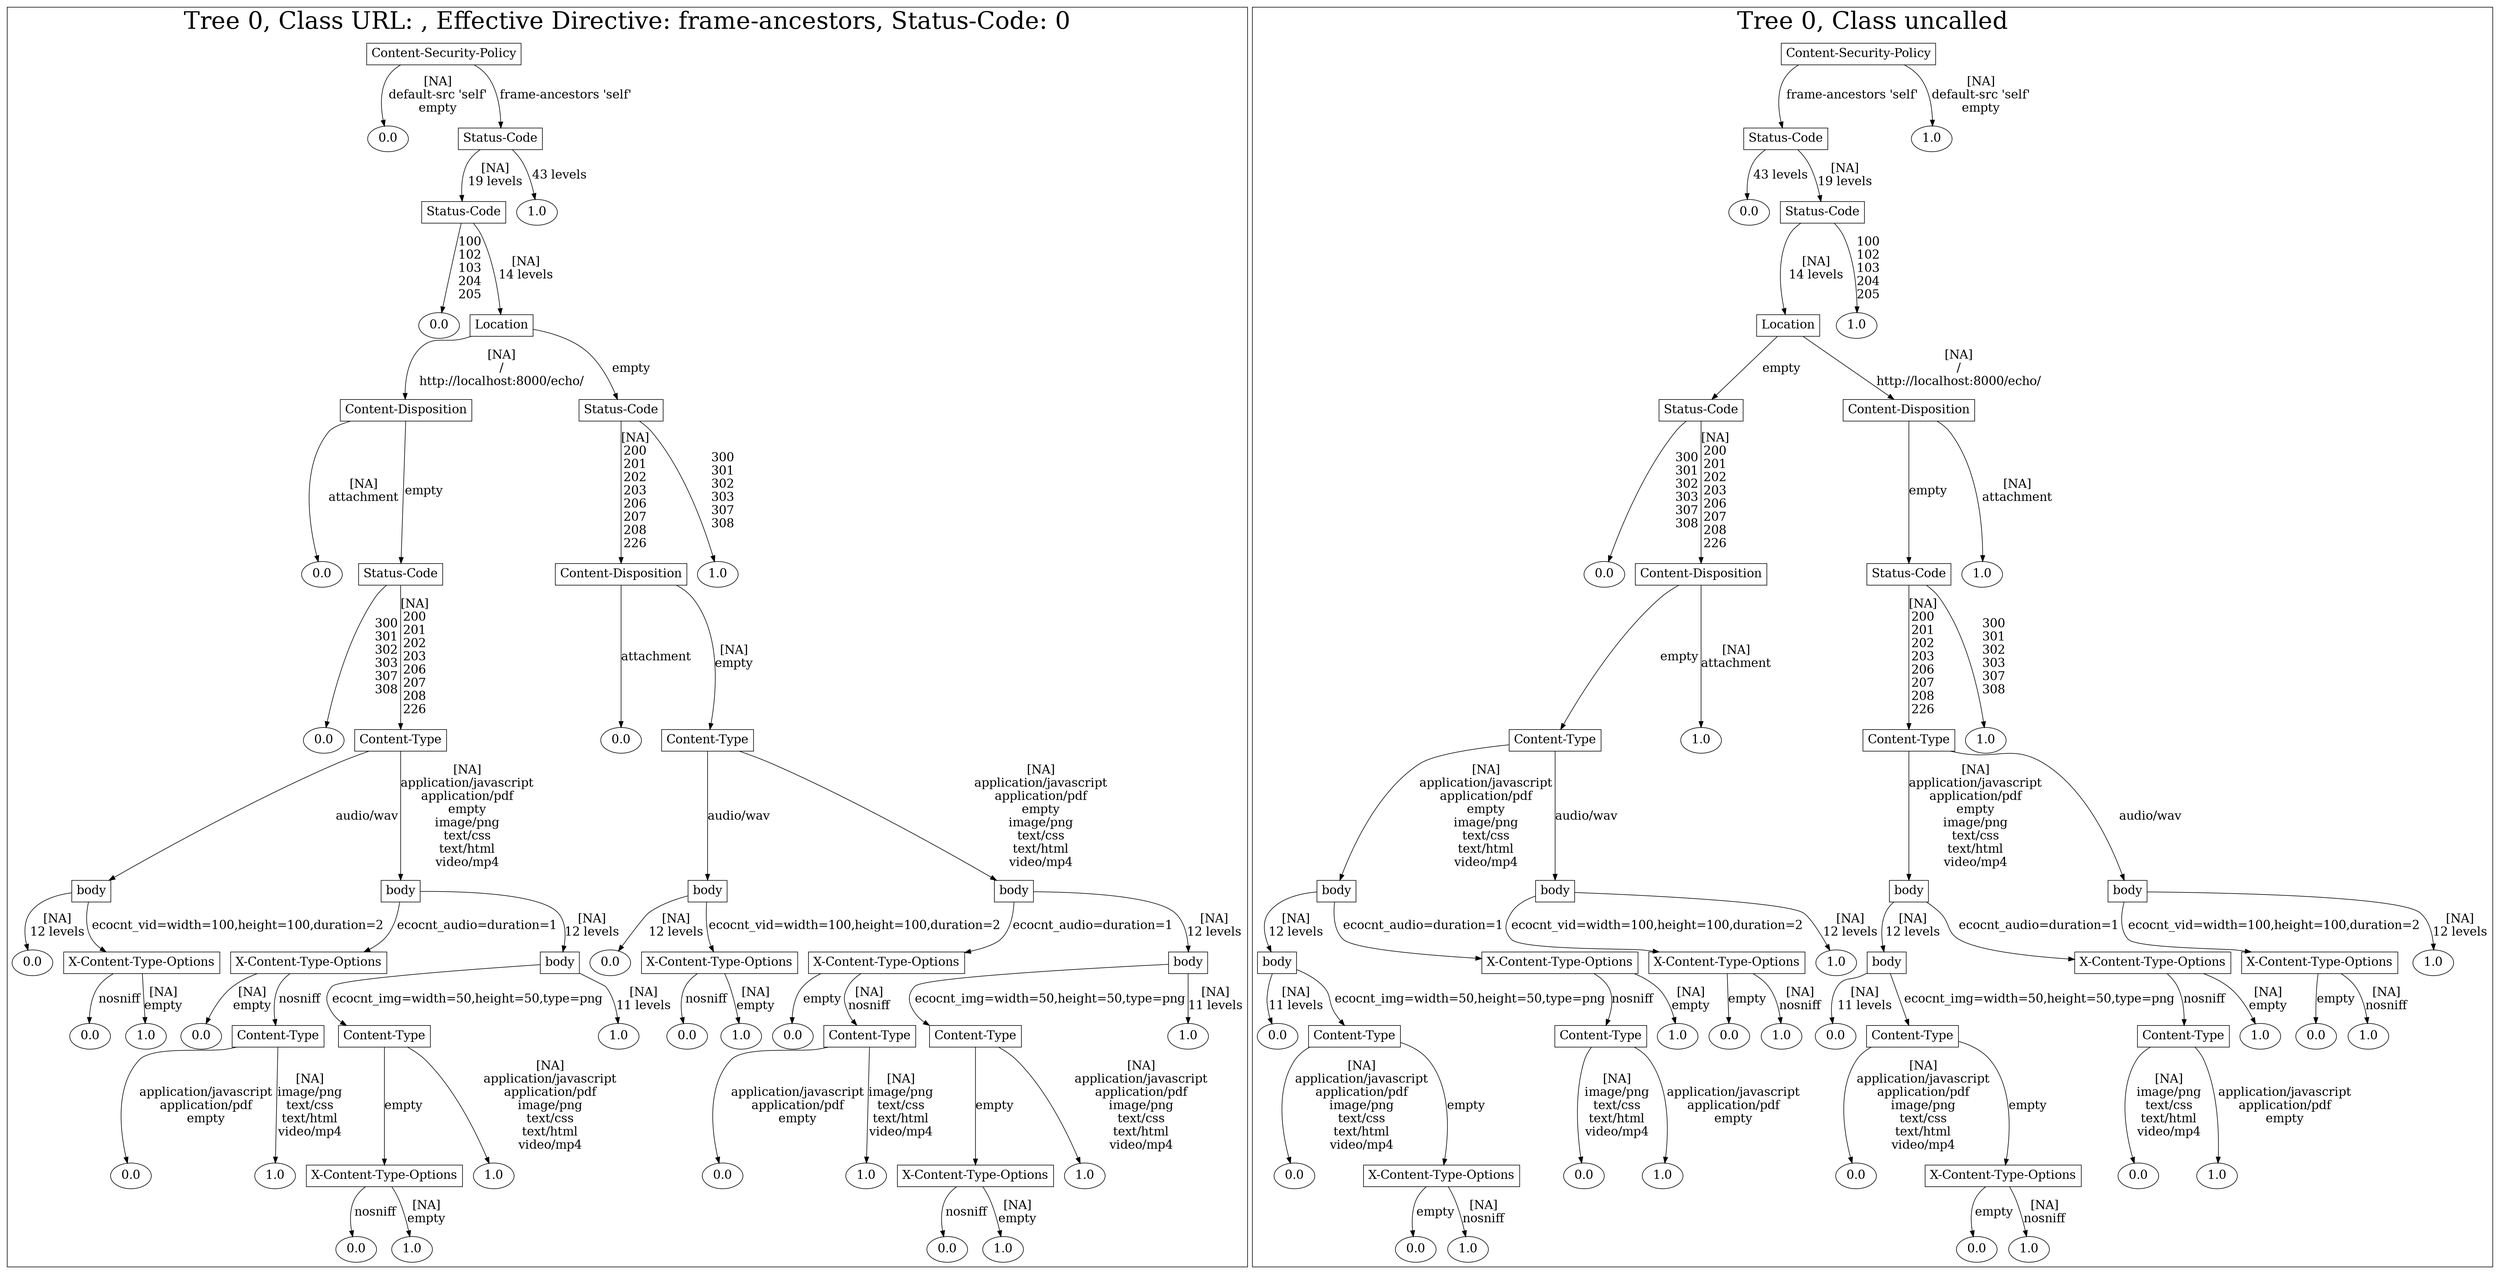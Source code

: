 /*
Generated by:
    http://https://github.com/h2oai/h2o-3/tree/master/h2o-genmodel/src/main/java/hex/genmodel/tools/PrintMojo.java
*/

/*
On a mac:

$ brew install graphviz
$ dot -Tpng file.gv -o file.png
$ open file.png
*/

digraph G {

subgraph cluster_0 {
/* Nodes */

/* Level 0 */
{
"SG_0_Node_0" [shape=box, fontsize=20, label="Content-Security-Policy"]
}

/* Level 1 */
{
"SG_0_Node_26" [fontsize=20, label="0.0"]
"SG_0_Node_1" [shape=box, fontsize=20, label="Status-Code"]
}

/* Level 2 */
{
"SG_0_Node_2" [shape=box, fontsize=20, label="Status-Code"]
"SG_0_Node_27" [fontsize=20, label="1.0"]
}

/* Level 3 */
{
"SG_0_Node_28" [fontsize=20, label="0.0"]
"SG_0_Node_3" [shape=box, fontsize=20, label="Location"]
}

/* Level 4 */
{
"SG_0_Node_4" [shape=box, fontsize=20, label="Content-Disposition"]
"SG_0_Node_5" [shape=box, fontsize=20, label="Status-Code"]
}

/* Level 5 */
{
"SG_0_Node_29" [fontsize=20, label="0.0"]
"SG_0_Node_6" [shape=box, fontsize=20, label="Status-Code"]
"SG_0_Node_7" [shape=box, fontsize=20, label="Content-Disposition"]
"SG_0_Node_30" [fontsize=20, label="1.0"]
}

/* Level 6 */
{
"SG_0_Node_31" [fontsize=20, label="0.0"]
"SG_0_Node_8" [shape=box, fontsize=20, label="Content-Type"]
"SG_0_Node_32" [fontsize=20, label="0.0"]
"SG_0_Node_9" [shape=box, fontsize=20, label="Content-Type"]
}

/* Level 7 */
{
"SG_0_Node_10" [shape=box, fontsize=20, label="body"]
"SG_0_Node_11" [shape=box, fontsize=20, label="body"]
"SG_0_Node_12" [shape=box, fontsize=20, label="body"]
"SG_0_Node_13" [shape=box, fontsize=20, label="body"]
}

/* Level 8 */
{
"SG_0_Node_33" [fontsize=20, label="0.0"]
"SG_0_Node_14" [shape=box, fontsize=20, label="X-Content-Type-Options"]
"SG_0_Node_15" [shape=box, fontsize=20, label="X-Content-Type-Options"]
"SG_0_Node_16" [shape=box, fontsize=20, label="body"]
"SG_0_Node_34" [fontsize=20, label="0.0"]
"SG_0_Node_17" [shape=box, fontsize=20, label="X-Content-Type-Options"]
"SG_0_Node_18" [shape=box, fontsize=20, label="X-Content-Type-Options"]
"SG_0_Node_19" [shape=box, fontsize=20, label="body"]
}

/* Level 9 */
{
"SG_0_Node_35" [fontsize=20, label="0.0"]
"SG_0_Node_36" [fontsize=20, label="1.0"]
"SG_0_Node_37" [fontsize=20, label="0.0"]
"SG_0_Node_20" [shape=box, fontsize=20, label="Content-Type"]
"SG_0_Node_21" [shape=box, fontsize=20, label="Content-Type"]
"SG_0_Node_38" [fontsize=20, label="1.0"]
"SG_0_Node_39" [fontsize=20, label="0.0"]
"SG_0_Node_40" [fontsize=20, label="1.0"]
"SG_0_Node_41" [fontsize=20, label="0.0"]
"SG_0_Node_22" [shape=box, fontsize=20, label="Content-Type"]
"SG_0_Node_23" [shape=box, fontsize=20, label="Content-Type"]
"SG_0_Node_42" [fontsize=20, label="1.0"]
}

/* Level 10 */
{
"SG_0_Node_43" [fontsize=20, label="0.0"]
"SG_0_Node_44" [fontsize=20, label="1.0"]
"SG_0_Node_24" [shape=box, fontsize=20, label="X-Content-Type-Options"]
"SG_0_Node_45" [fontsize=20, label="1.0"]
"SG_0_Node_46" [fontsize=20, label="0.0"]
"SG_0_Node_47" [fontsize=20, label="1.0"]
"SG_0_Node_25" [shape=box, fontsize=20, label="X-Content-Type-Options"]
"SG_0_Node_48" [fontsize=20, label="1.0"]
}

/* Level 11 */
{
"SG_0_Node_49" [fontsize=20, label="0.0"]
"SG_0_Node_50" [fontsize=20, label="1.0"]
"SG_0_Node_51" [fontsize=20, label="0.0"]
"SG_0_Node_52" [fontsize=20, label="1.0"]
}

/* Edges */
"SG_0_Node_0" -> "SG_0_Node_26" [fontsize=20, label="[NA]
default-src 'self'
empty
"]
"SG_0_Node_0" -> "SG_0_Node_1" [fontsize=20, label="frame-ancestors 'self'
"]
"SG_0_Node_1" -> "SG_0_Node_2" [fontsize=20, label="[NA]
19 levels
"]
"SG_0_Node_1" -> "SG_0_Node_27" [fontsize=20, label="43 levels
"]
"SG_0_Node_2" -> "SG_0_Node_28" [fontsize=20, label="100
102
103
204
205
"]
"SG_0_Node_2" -> "SG_0_Node_3" [fontsize=20, label="[NA]
14 levels
"]
"SG_0_Node_3" -> "SG_0_Node_4" [fontsize=20, label="[NA]
/
http://localhost:8000/echo/
"]
"SG_0_Node_3" -> "SG_0_Node_5" [fontsize=20, label="empty
"]
"SG_0_Node_5" -> "SG_0_Node_7" [fontsize=20, label="[NA]
200
201
202
203
206
207
208
226
"]
"SG_0_Node_5" -> "SG_0_Node_30" [fontsize=20, label="300
301
302
303
307
308
"]
"SG_0_Node_7" -> "SG_0_Node_32" [fontsize=20, label="attachment
"]
"SG_0_Node_7" -> "SG_0_Node_9" [fontsize=20, label="[NA]
empty
"]
"SG_0_Node_9" -> "SG_0_Node_12" [fontsize=20, label="audio/wav
"]
"SG_0_Node_9" -> "SG_0_Node_13" [fontsize=20, label="[NA]
application/javascript
application/pdf
empty
image/png
text/css
text/html
video/mp4
"]
"SG_0_Node_13" -> "SG_0_Node_18" [fontsize=20, label="ecocnt_audio=duration=1
"]
"SG_0_Node_13" -> "SG_0_Node_19" [fontsize=20, label="[NA]
12 levels
"]
"SG_0_Node_19" -> "SG_0_Node_23" [fontsize=20, label="ecocnt_img=width=50,height=50,type=png
"]
"SG_0_Node_19" -> "SG_0_Node_42" [fontsize=20, label="[NA]
11 levels
"]
"SG_0_Node_23" -> "SG_0_Node_25" [fontsize=20, label="empty
"]
"SG_0_Node_23" -> "SG_0_Node_48" [fontsize=20, label="[NA]
application/javascript
application/pdf
image/png
text/css
text/html
video/mp4
"]
"SG_0_Node_25" -> "SG_0_Node_51" [fontsize=20, label="nosniff
"]
"SG_0_Node_25" -> "SG_0_Node_52" [fontsize=20, label="[NA]
empty
"]
"SG_0_Node_18" -> "SG_0_Node_41" [fontsize=20, label="empty
"]
"SG_0_Node_18" -> "SG_0_Node_22" [fontsize=20, label="[NA]
nosniff
"]
"SG_0_Node_22" -> "SG_0_Node_46" [fontsize=20, label="application/javascript
application/pdf
empty
"]
"SG_0_Node_22" -> "SG_0_Node_47" [fontsize=20, label="[NA]
image/png
text/css
text/html
video/mp4
"]
"SG_0_Node_12" -> "SG_0_Node_34" [fontsize=20, label="[NA]
12 levels
"]
"SG_0_Node_12" -> "SG_0_Node_17" [fontsize=20, label="ecocnt_vid=width=100,height=100,duration=2
"]
"SG_0_Node_17" -> "SG_0_Node_39" [fontsize=20, label="nosniff
"]
"SG_0_Node_17" -> "SG_0_Node_40" [fontsize=20, label="[NA]
empty
"]
"SG_0_Node_4" -> "SG_0_Node_29" [fontsize=20, label="[NA]
attachment
"]
"SG_0_Node_4" -> "SG_0_Node_6" [fontsize=20, label="empty
"]
"SG_0_Node_6" -> "SG_0_Node_31" [fontsize=20, label="300
301
302
303
307
308
"]
"SG_0_Node_6" -> "SG_0_Node_8" [fontsize=20, label="[NA]
200
201
202
203
206
207
208
226
"]
"SG_0_Node_8" -> "SG_0_Node_10" [fontsize=20, label="audio/wav
"]
"SG_0_Node_8" -> "SG_0_Node_11" [fontsize=20, label="[NA]
application/javascript
application/pdf
empty
image/png
text/css
text/html
video/mp4
"]
"SG_0_Node_11" -> "SG_0_Node_15" [fontsize=20, label="ecocnt_audio=duration=1
"]
"SG_0_Node_11" -> "SG_0_Node_16" [fontsize=20, label="[NA]
12 levels
"]
"SG_0_Node_16" -> "SG_0_Node_21" [fontsize=20, label="ecocnt_img=width=50,height=50,type=png
"]
"SG_0_Node_16" -> "SG_0_Node_38" [fontsize=20, label="[NA]
11 levels
"]
"SG_0_Node_21" -> "SG_0_Node_24" [fontsize=20, label="empty
"]
"SG_0_Node_21" -> "SG_0_Node_45" [fontsize=20, label="[NA]
application/javascript
application/pdf
image/png
text/css
text/html
video/mp4
"]
"SG_0_Node_24" -> "SG_0_Node_49" [fontsize=20, label="nosniff
"]
"SG_0_Node_24" -> "SG_0_Node_50" [fontsize=20, label="[NA]
empty
"]
"SG_0_Node_15" -> "SG_0_Node_37" [fontsize=20, label="[NA]
empty
"]
"SG_0_Node_15" -> "SG_0_Node_20" [fontsize=20, label="nosniff
"]
"SG_0_Node_20" -> "SG_0_Node_43" [fontsize=20, label="application/javascript
application/pdf
empty
"]
"SG_0_Node_20" -> "SG_0_Node_44" [fontsize=20, label="[NA]
image/png
text/css
text/html
video/mp4
"]
"SG_0_Node_10" -> "SG_0_Node_33" [fontsize=20, label="[NA]
12 levels
"]
"SG_0_Node_10" -> "SG_0_Node_14" [fontsize=20, label="ecocnt_vid=width=100,height=100,duration=2
"]
"SG_0_Node_14" -> "SG_0_Node_35" [fontsize=20, label="nosniff
"]
"SG_0_Node_14" -> "SG_0_Node_36" [fontsize=20, label="[NA]
empty
"]

fontsize=40
label="Tree 0, Class URL: , Effective Directive: frame-ancestors, Status-Code: 0"
}

subgraph cluster_1 {
/* Nodes */

/* Level 0 */
{
"SG_1_Node_0" [shape=box, fontsize=20, label="Content-Security-Policy"]
}

/* Level 1 */
{
"SG_1_Node_1" [shape=box, fontsize=20, label="Status-Code"]
"SG_1_Node_26" [fontsize=20, label="1.0"]
}

/* Level 2 */
{
"SG_1_Node_27" [fontsize=20, label="0.0"]
"SG_1_Node_2" [shape=box, fontsize=20, label="Status-Code"]
}

/* Level 3 */
{
"SG_1_Node_3" [shape=box, fontsize=20, label="Location"]
"SG_1_Node_28" [fontsize=20, label="1.0"]
}

/* Level 4 */
{
"SG_1_Node_4" [shape=box, fontsize=20, label="Status-Code"]
"SG_1_Node_5" [shape=box, fontsize=20, label="Content-Disposition"]
}

/* Level 5 */
{
"SG_1_Node_29" [fontsize=20, label="0.0"]
"SG_1_Node_6" [shape=box, fontsize=20, label="Content-Disposition"]
"SG_1_Node_7" [shape=box, fontsize=20, label="Status-Code"]
"SG_1_Node_30" [fontsize=20, label="1.0"]
}

/* Level 6 */
{
"SG_1_Node_8" [shape=box, fontsize=20, label="Content-Type"]
"SG_1_Node_31" [fontsize=20, label="1.0"]
"SG_1_Node_9" [shape=box, fontsize=20, label="Content-Type"]
"SG_1_Node_32" [fontsize=20, label="1.0"]
}

/* Level 7 */
{
"SG_1_Node_10" [shape=box, fontsize=20, label="body"]
"SG_1_Node_11" [shape=box, fontsize=20, label="body"]
"SG_1_Node_12" [shape=box, fontsize=20, label="body"]
"SG_1_Node_13" [shape=box, fontsize=20, label="body"]
}

/* Level 8 */
{
"SG_1_Node_14" [shape=box, fontsize=20, label="body"]
"SG_1_Node_15" [shape=box, fontsize=20, label="X-Content-Type-Options"]
"SG_1_Node_16" [shape=box, fontsize=20, label="X-Content-Type-Options"]
"SG_1_Node_33" [fontsize=20, label="1.0"]
"SG_1_Node_17" [shape=box, fontsize=20, label="body"]
"SG_1_Node_18" [shape=box, fontsize=20, label="X-Content-Type-Options"]
"SG_1_Node_19" [shape=box, fontsize=20, label="X-Content-Type-Options"]
"SG_1_Node_34" [fontsize=20, label="1.0"]
}

/* Level 9 */
{
"SG_1_Node_35" [fontsize=20, label="0.0"]
"SG_1_Node_20" [shape=box, fontsize=20, label="Content-Type"]
"SG_1_Node_21" [shape=box, fontsize=20, label="Content-Type"]
"SG_1_Node_36" [fontsize=20, label="1.0"]
"SG_1_Node_37" [fontsize=20, label="0.0"]
"SG_1_Node_38" [fontsize=20, label="1.0"]
"SG_1_Node_39" [fontsize=20, label="0.0"]
"SG_1_Node_22" [shape=box, fontsize=20, label="Content-Type"]
"SG_1_Node_23" [shape=box, fontsize=20, label="Content-Type"]
"SG_1_Node_40" [fontsize=20, label="1.0"]
"SG_1_Node_41" [fontsize=20, label="0.0"]
"SG_1_Node_42" [fontsize=20, label="1.0"]
}

/* Level 10 */
{
"SG_1_Node_43" [fontsize=20, label="0.0"]
"SG_1_Node_24" [shape=box, fontsize=20, label="X-Content-Type-Options"]
"SG_1_Node_44" [fontsize=20, label="0.0"]
"SG_1_Node_45" [fontsize=20, label="1.0"]
"SG_1_Node_46" [fontsize=20, label="0.0"]
"SG_1_Node_25" [shape=box, fontsize=20, label="X-Content-Type-Options"]
"SG_1_Node_47" [fontsize=20, label="0.0"]
"SG_1_Node_48" [fontsize=20, label="1.0"]
}

/* Level 11 */
{
"SG_1_Node_49" [fontsize=20, label="0.0"]
"SG_1_Node_50" [fontsize=20, label="1.0"]
"SG_1_Node_51" [fontsize=20, label="0.0"]
"SG_1_Node_52" [fontsize=20, label="1.0"]
}

/* Edges */
"SG_1_Node_0" -> "SG_1_Node_1" [fontsize=20, label="frame-ancestors 'self'
"]
"SG_1_Node_0" -> "SG_1_Node_26" [fontsize=20, label="[NA]
default-src 'self'
empty
"]
"SG_1_Node_1" -> "SG_1_Node_27" [fontsize=20, label="43 levels
"]
"SG_1_Node_1" -> "SG_1_Node_2" [fontsize=20, label="[NA]
19 levels
"]
"SG_1_Node_2" -> "SG_1_Node_3" [fontsize=20, label="[NA]
14 levels
"]
"SG_1_Node_2" -> "SG_1_Node_28" [fontsize=20, label="100
102
103
204
205
"]
"SG_1_Node_3" -> "SG_1_Node_4" [fontsize=20, label="empty
"]
"SG_1_Node_3" -> "SG_1_Node_5" [fontsize=20, label="[NA]
/
http://localhost:8000/echo/
"]
"SG_1_Node_5" -> "SG_1_Node_7" [fontsize=20, label="empty
"]
"SG_1_Node_5" -> "SG_1_Node_30" [fontsize=20, label="[NA]
attachment
"]
"SG_1_Node_7" -> "SG_1_Node_9" [fontsize=20, label="[NA]
200
201
202
203
206
207
208
226
"]
"SG_1_Node_7" -> "SG_1_Node_32" [fontsize=20, label="300
301
302
303
307
308
"]
"SG_1_Node_9" -> "SG_1_Node_12" [fontsize=20, label="[NA]
application/javascript
application/pdf
empty
image/png
text/css
text/html
video/mp4
"]
"SG_1_Node_9" -> "SG_1_Node_13" [fontsize=20, label="audio/wav
"]
"SG_1_Node_13" -> "SG_1_Node_19" [fontsize=20, label="ecocnt_vid=width=100,height=100,duration=2
"]
"SG_1_Node_13" -> "SG_1_Node_34" [fontsize=20, label="[NA]
12 levels
"]
"SG_1_Node_19" -> "SG_1_Node_41" [fontsize=20, label="empty
"]
"SG_1_Node_19" -> "SG_1_Node_42" [fontsize=20, label="[NA]
nosniff
"]
"SG_1_Node_12" -> "SG_1_Node_17" [fontsize=20, label="[NA]
12 levels
"]
"SG_1_Node_12" -> "SG_1_Node_18" [fontsize=20, label="ecocnt_audio=duration=1
"]
"SG_1_Node_18" -> "SG_1_Node_23" [fontsize=20, label="nosniff
"]
"SG_1_Node_18" -> "SG_1_Node_40" [fontsize=20, label="[NA]
empty
"]
"SG_1_Node_23" -> "SG_1_Node_47" [fontsize=20, label="[NA]
image/png
text/css
text/html
video/mp4
"]
"SG_1_Node_23" -> "SG_1_Node_48" [fontsize=20, label="application/javascript
application/pdf
empty
"]
"SG_1_Node_17" -> "SG_1_Node_39" [fontsize=20, label="[NA]
11 levels
"]
"SG_1_Node_17" -> "SG_1_Node_22" [fontsize=20, label="ecocnt_img=width=50,height=50,type=png
"]
"SG_1_Node_22" -> "SG_1_Node_46" [fontsize=20, label="[NA]
application/javascript
application/pdf
image/png
text/css
text/html
video/mp4
"]
"SG_1_Node_22" -> "SG_1_Node_25" [fontsize=20, label="empty
"]
"SG_1_Node_25" -> "SG_1_Node_51" [fontsize=20, label="empty
"]
"SG_1_Node_25" -> "SG_1_Node_52" [fontsize=20, label="[NA]
nosniff
"]
"SG_1_Node_4" -> "SG_1_Node_29" [fontsize=20, label="300
301
302
303
307
308
"]
"SG_1_Node_4" -> "SG_1_Node_6" [fontsize=20, label="[NA]
200
201
202
203
206
207
208
226
"]
"SG_1_Node_6" -> "SG_1_Node_8" [fontsize=20, label="empty
"]
"SG_1_Node_6" -> "SG_1_Node_31" [fontsize=20, label="[NA]
attachment
"]
"SG_1_Node_8" -> "SG_1_Node_10" [fontsize=20, label="[NA]
application/javascript
application/pdf
empty
image/png
text/css
text/html
video/mp4
"]
"SG_1_Node_8" -> "SG_1_Node_11" [fontsize=20, label="audio/wav
"]
"SG_1_Node_11" -> "SG_1_Node_16" [fontsize=20, label="ecocnt_vid=width=100,height=100,duration=2
"]
"SG_1_Node_11" -> "SG_1_Node_33" [fontsize=20, label="[NA]
12 levels
"]
"SG_1_Node_16" -> "SG_1_Node_37" [fontsize=20, label="empty
"]
"SG_1_Node_16" -> "SG_1_Node_38" [fontsize=20, label="[NA]
nosniff
"]
"SG_1_Node_10" -> "SG_1_Node_14" [fontsize=20, label="[NA]
12 levels
"]
"SG_1_Node_10" -> "SG_1_Node_15" [fontsize=20, label="ecocnt_audio=duration=1
"]
"SG_1_Node_15" -> "SG_1_Node_21" [fontsize=20, label="nosniff
"]
"SG_1_Node_15" -> "SG_1_Node_36" [fontsize=20, label="[NA]
empty
"]
"SG_1_Node_21" -> "SG_1_Node_44" [fontsize=20, label="[NA]
image/png
text/css
text/html
video/mp4
"]
"SG_1_Node_21" -> "SG_1_Node_45" [fontsize=20, label="application/javascript
application/pdf
empty
"]
"SG_1_Node_14" -> "SG_1_Node_35" [fontsize=20, label="[NA]
11 levels
"]
"SG_1_Node_14" -> "SG_1_Node_20" [fontsize=20, label="ecocnt_img=width=50,height=50,type=png
"]
"SG_1_Node_20" -> "SG_1_Node_43" [fontsize=20, label="[NA]
application/javascript
application/pdf
image/png
text/css
text/html
video/mp4
"]
"SG_1_Node_20" -> "SG_1_Node_24" [fontsize=20, label="empty
"]
"SG_1_Node_24" -> "SG_1_Node_49" [fontsize=20, label="empty
"]
"SG_1_Node_24" -> "SG_1_Node_50" [fontsize=20, label="[NA]
nosniff
"]

fontsize=40
label="Tree 0, Class uncalled"
}

}

